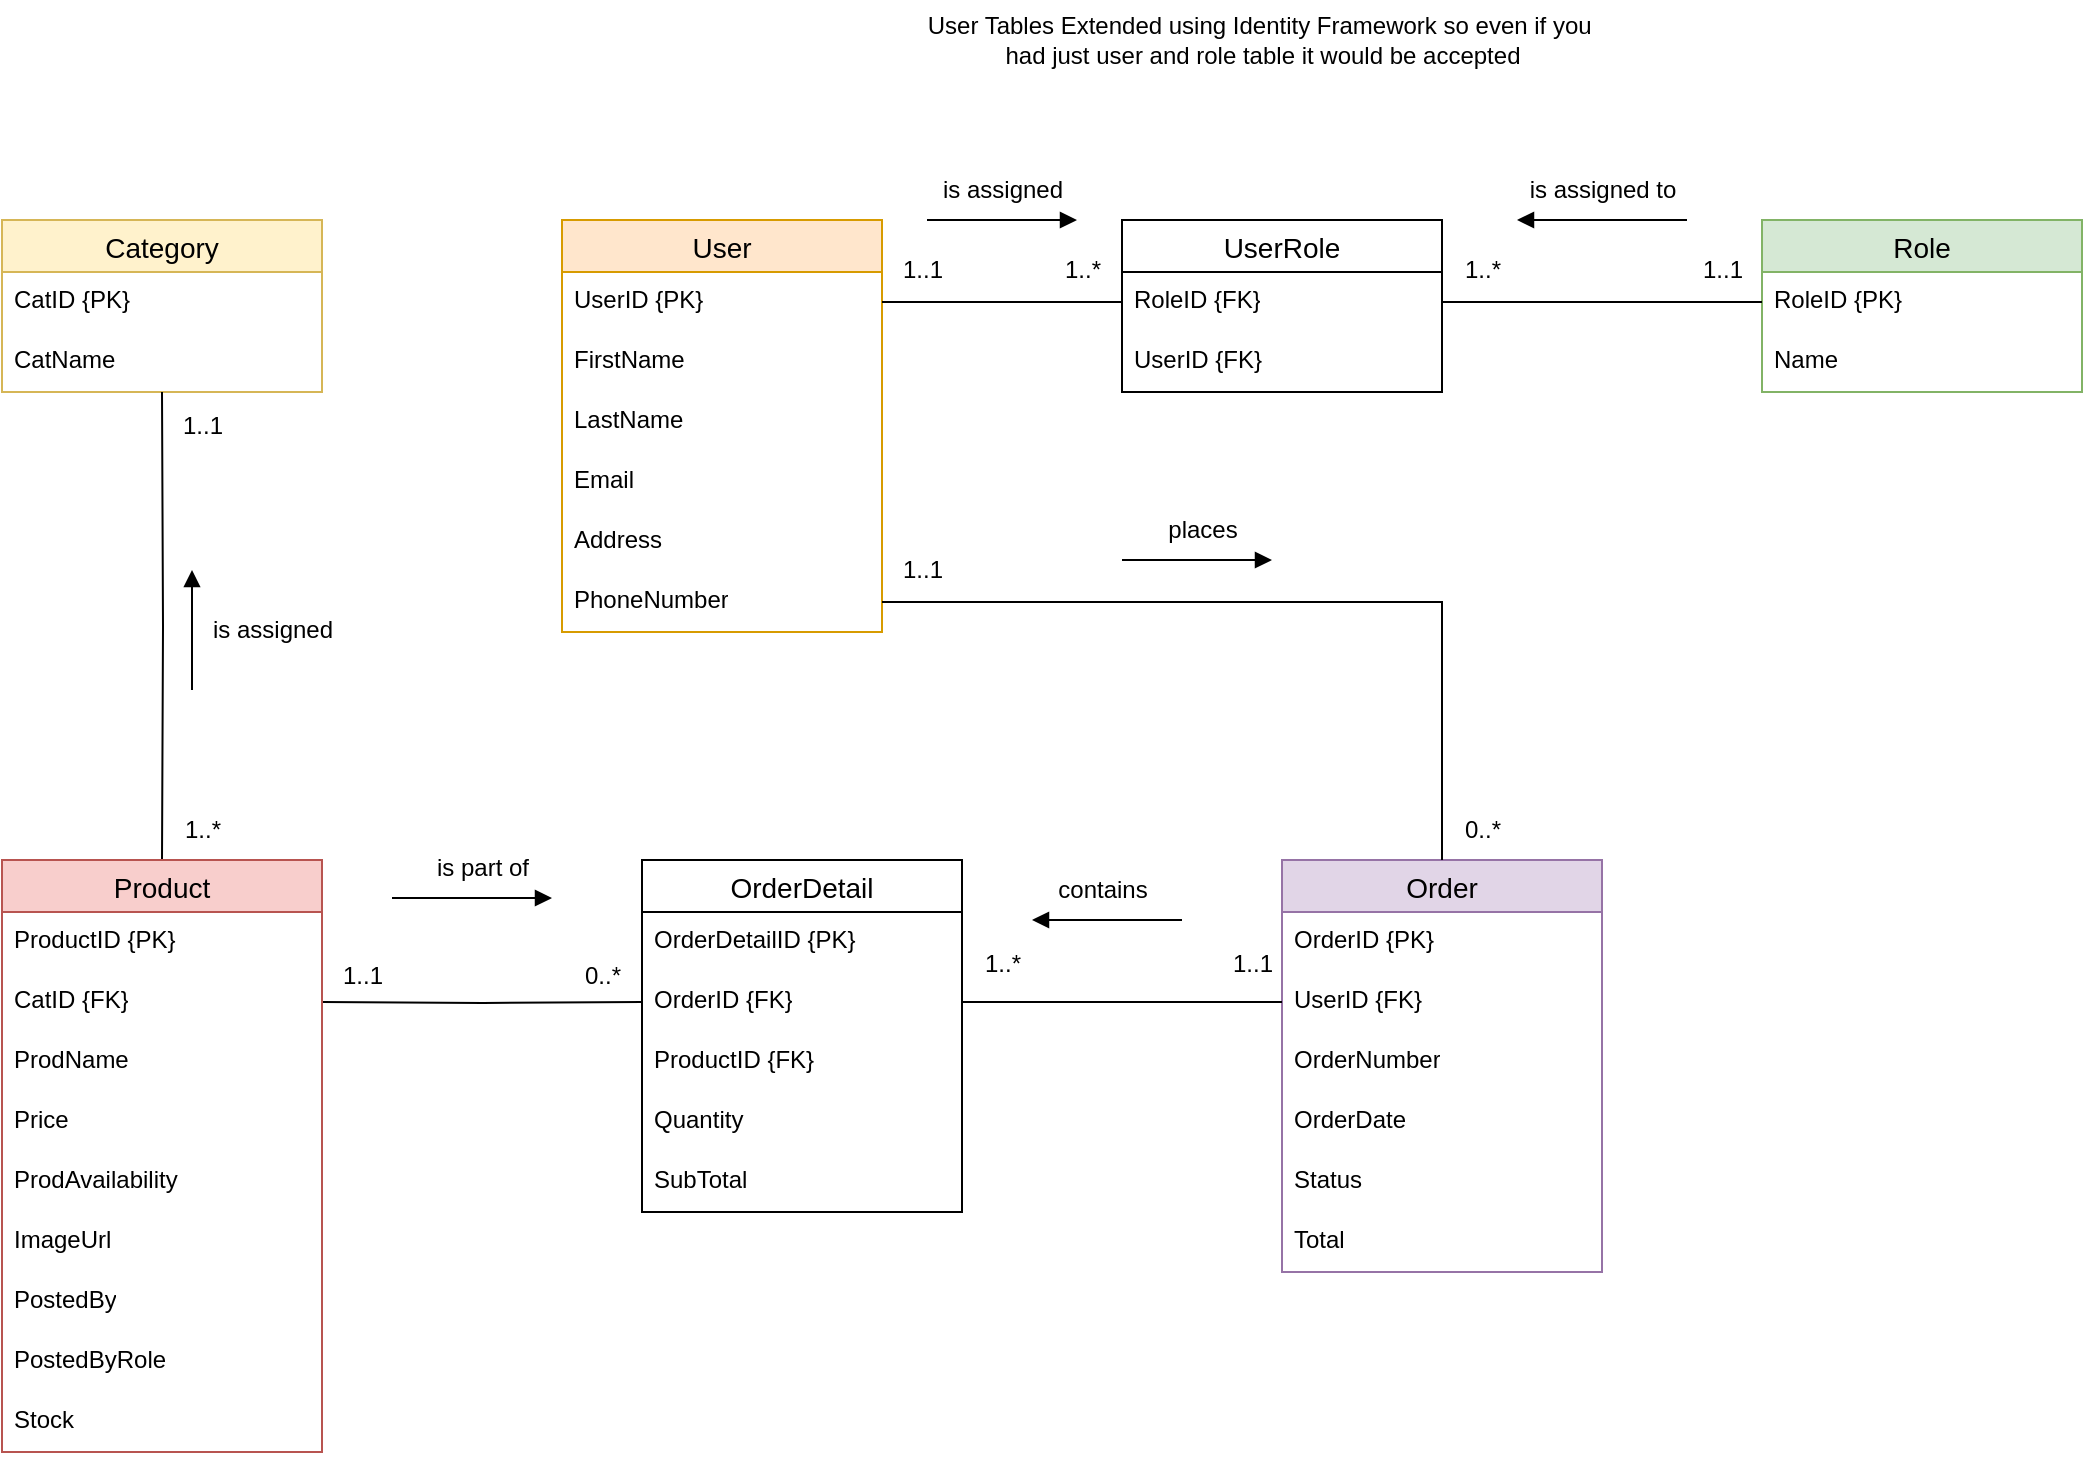 <mxfile version="24.5.1" type="device">
  <diagram name="Page-1" id="HQin5pxcNoRkBJRHi6BE">
    <mxGraphModel dx="1509" dy="880" grid="1" gridSize="10" guides="1" tooltips="1" connect="1" arrows="1" fold="1" page="1" pageScale="1" pageWidth="1169" pageHeight="827" math="0" shadow="0">
      <root>
        <mxCell id="0" />
        <mxCell id="1" parent="0" />
        <mxCell id="Rv81Eie8Nvcv5eHnvDAR-82" value="1..1" style="text;html=1;align=center;verticalAlign=middle;resizable=0;points=[];autosize=1;strokeColor=none;fillColor=none;" vertex="1" parent="1">
          <mxGeometry x="225" y="543" width="40" height="30" as="geometry" />
        </mxCell>
        <mxCell id="Rv81Eie8Nvcv5eHnvDAR-83" value="1..1" style="text;html=1;align=center;verticalAlign=middle;resizable=0;points=[];autosize=1;strokeColor=none;fillColor=none;" vertex="1" parent="1">
          <mxGeometry x="710" y="489" width="40" height="30" as="geometry" />
        </mxCell>
        <mxCell id="Rv81Eie8Nvcv5eHnvDAR-5" value="Category" style="swimlane;fontStyle=0;childLayout=stackLayout;horizontal=1;startSize=26;horizontalStack=0;resizeParent=1;resizeParentMax=0;resizeLast=0;collapsible=1;marginBottom=0;align=center;fontSize=14;fillColor=#fff2cc;strokeColor=#d6b656;" vertex="1" parent="1">
          <mxGeometry x="65" y="180" width="160" height="86" as="geometry" />
        </mxCell>
        <mxCell id="Rv81Eie8Nvcv5eHnvDAR-6" value="CatID {PK}" style="text;strokeColor=none;fillColor=none;spacingLeft=4;spacingRight=4;overflow=hidden;rotatable=0;points=[[0,0.5],[1,0.5]];portConstraint=eastwest;fontSize=12;whiteSpace=wrap;html=1;" vertex="1" parent="Rv81Eie8Nvcv5eHnvDAR-5">
          <mxGeometry y="26" width="160" height="30" as="geometry" />
        </mxCell>
        <mxCell id="Rv81Eie8Nvcv5eHnvDAR-7" value="CatName" style="text;strokeColor=none;fillColor=none;spacingLeft=4;spacingRight=4;overflow=hidden;rotatable=0;points=[[0,0.5],[1,0.5]];portConstraint=eastwest;fontSize=12;whiteSpace=wrap;html=1;" vertex="1" parent="Rv81Eie8Nvcv5eHnvDAR-5">
          <mxGeometry y="56" width="160" height="30" as="geometry" />
        </mxCell>
        <mxCell id="Rv81Eie8Nvcv5eHnvDAR-9" value="Order" style="swimlane;fontStyle=0;childLayout=stackLayout;horizontal=1;startSize=26;horizontalStack=0;resizeParent=1;resizeParentMax=0;resizeLast=0;collapsible=1;marginBottom=0;align=center;fontSize=14;fillColor=#e1d5e7;strokeColor=#9673a6;" vertex="1" parent="1">
          <mxGeometry x="705" y="500" width="160" height="206" as="geometry" />
        </mxCell>
        <mxCell id="Rv81Eie8Nvcv5eHnvDAR-10" value="OrderID {PK}" style="text;strokeColor=none;fillColor=none;spacingLeft=4;spacingRight=4;overflow=hidden;rotatable=0;points=[[0,0.5],[1,0.5]];portConstraint=eastwest;fontSize=12;whiteSpace=wrap;html=1;" vertex="1" parent="Rv81Eie8Nvcv5eHnvDAR-9">
          <mxGeometry y="26" width="160" height="30" as="geometry" />
        </mxCell>
        <mxCell id="Rv81Eie8Nvcv5eHnvDAR-11" value="UserID {FK}" style="text;strokeColor=none;fillColor=none;spacingLeft=4;spacingRight=4;overflow=hidden;rotatable=0;points=[[0,0.5],[1,0.5]];portConstraint=eastwest;fontSize=12;whiteSpace=wrap;html=1;" vertex="1" parent="Rv81Eie8Nvcv5eHnvDAR-9">
          <mxGeometry y="56" width="160" height="30" as="geometry" />
        </mxCell>
        <mxCell id="Rv81Eie8Nvcv5eHnvDAR-40" value="OrderNumber" style="text;strokeColor=none;fillColor=none;spacingLeft=4;spacingRight=4;overflow=hidden;rotatable=0;points=[[0,0.5],[1,0.5]];portConstraint=eastwest;fontSize=12;whiteSpace=wrap;html=1;" vertex="1" parent="Rv81Eie8Nvcv5eHnvDAR-9">
          <mxGeometry y="86" width="160" height="30" as="geometry" />
        </mxCell>
        <mxCell id="Rv81Eie8Nvcv5eHnvDAR-12" value="OrderDate" style="text;strokeColor=none;fillColor=none;spacingLeft=4;spacingRight=4;overflow=hidden;rotatable=0;points=[[0,0.5],[1,0.5]];portConstraint=eastwest;fontSize=12;whiteSpace=wrap;html=1;" vertex="1" parent="Rv81Eie8Nvcv5eHnvDAR-9">
          <mxGeometry y="116" width="160" height="30" as="geometry" />
        </mxCell>
        <mxCell id="Rv81Eie8Nvcv5eHnvDAR-39" value="Status" style="text;strokeColor=none;fillColor=none;spacingLeft=4;spacingRight=4;overflow=hidden;rotatable=0;points=[[0,0.5],[1,0.5]];portConstraint=eastwest;fontSize=12;whiteSpace=wrap;html=1;" vertex="1" parent="Rv81Eie8Nvcv5eHnvDAR-9">
          <mxGeometry y="146" width="160" height="30" as="geometry" />
        </mxCell>
        <mxCell id="Rv81Eie8Nvcv5eHnvDAR-41" value="Total" style="text;strokeColor=none;fillColor=none;spacingLeft=4;spacingRight=4;overflow=hidden;rotatable=0;points=[[0,0.5],[1,0.5]];portConstraint=eastwest;fontSize=12;whiteSpace=wrap;html=1;" vertex="1" parent="Rv81Eie8Nvcv5eHnvDAR-9">
          <mxGeometry y="176" width="160" height="30" as="geometry" />
        </mxCell>
        <mxCell id="Rv81Eie8Nvcv5eHnvDAR-13" value="OrderDetail" style="swimlane;fontStyle=0;childLayout=stackLayout;horizontal=1;startSize=26;horizontalStack=0;resizeParent=1;resizeParentMax=0;resizeLast=0;collapsible=1;marginBottom=0;align=center;fontSize=14;" vertex="1" parent="1">
          <mxGeometry x="385" y="500" width="160" height="176" as="geometry" />
        </mxCell>
        <mxCell id="Rv81Eie8Nvcv5eHnvDAR-14" value="OrderDetailID {PK}" style="text;strokeColor=none;fillColor=none;spacingLeft=4;spacingRight=4;overflow=hidden;rotatable=0;points=[[0,0.5],[1,0.5]];portConstraint=eastwest;fontSize=12;whiteSpace=wrap;html=1;" vertex="1" parent="Rv81Eie8Nvcv5eHnvDAR-13">
          <mxGeometry y="26" width="160" height="30" as="geometry" />
        </mxCell>
        <mxCell id="Rv81Eie8Nvcv5eHnvDAR-15" value="OrderID {FK}" style="text;strokeColor=none;fillColor=none;spacingLeft=4;spacingRight=4;overflow=hidden;rotatable=0;points=[[0,0.5],[1,0.5]];portConstraint=eastwest;fontSize=12;whiteSpace=wrap;html=1;" vertex="1" parent="Rv81Eie8Nvcv5eHnvDAR-13">
          <mxGeometry y="56" width="160" height="30" as="geometry" />
        </mxCell>
        <mxCell id="Rv81Eie8Nvcv5eHnvDAR-16" value="ProductID {FK}" style="text;strokeColor=none;fillColor=none;spacingLeft=4;spacingRight=4;overflow=hidden;rotatable=0;points=[[0,0.5],[1,0.5]];portConstraint=eastwest;fontSize=12;whiteSpace=wrap;html=1;" vertex="1" parent="Rv81Eie8Nvcv5eHnvDAR-13">
          <mxGeometry y="86" width="160" height="30" as="geometry" />
        </mxCell>
        <mxCell id="Rv81Eie8Nvcv5eHnvDAR-80" value="Quantity" style="text;strokeColor=none;fillColor=none;spacingLeft=4;spacingRight=4;overflow=hidden;rotatable=0;points=[[0,0.5],[1,0.5]];portConstraint=eastwest;fontSize=12;whiteSpace=wrap;html=1;" vertex="1" parent="Rv81Eie8Nvcv5eHnvDAR-13">
          <mxGeometry y="116" width="160" height="30" as="geometry" />
        </mxCell>
        <mxCell id="Rv81Eie8Nvcv5eHnvDAR-81" value="SubTotal" style="text;strokeColor=none;fillColor=none;spacingLeft=4;spacingRight=4;overflow=hidden;rotatable=0;points=[[0,0.5],[1,0.5]];portConstraint=eastwest;fontSize=12;whiteSpace=wrap;html=1;" vertex="1" parent="Rv81Eie8Nvcv5eHnvDAR-13">
          <mxGeometry y="146" width="160" height="30" as="geometry" />
        </mxCell>
        <mxCell id="Rv81Eie8Nvcv5eHnvDAR-17" value="User" style="swimlane;fontStyle=0;childLayout=stackLayout;horizontal=1;startSize=26;horizontalStack=0;resizeParent=1;resizeParentMax=0;resizeLast=0;collapsible=1;marginBottom=0;align=center;fontSize=14;fillColor=#ffe6cc;strokeColor=#d79b00;" vertex="1" parent="1">
          <mxGeometry x="345" y="180" width="160" height="206" as="geometry" />
        </mxCell>
        <mxCell id="Rv81Eie8Nvcv5eHnvDAR-18" value="UserID {PK}" style="text;strokeColor=none;fillColor=none;spacingLeft=4;spacingRight=4;overflow=hidden;rotatable=0;points=[[0,0.5],[1,0.5]];portConstraint=eastwest;fontSize=12;whiteSpace=wrap;html=1;" vertex="1" parent="Rv81Eie8Nvcv5eHnvDAR-17">
          <mxGeometry y="26" width="160" height="30" as="geometry" />
        </mxCell>
        <mxCell id="Rv81Eie8Nvcv5eHnvDAR-19" value="FirstName" style="text;strokeColor=none;fillColor=none;spacingLeft=4;spacingRight=4;overflow=hidden;rotatable=0;points=[[0,0.5],[1,0.5]];portConstraint=eastwest;fontSize=12;whiteSpace=wrap;html=1;" vertex="1" parent="Rv81Eie8Nvcv5eHnvDAR-17">
          <mxGeometry y="56" width="160" height="30" as="geometry" />
        </mxCell>
        <mxCell id="Rv81Eie8Nvcv5eHnvDAR-20" value="LastName" style="text;strokeColor=none;fillColor=none;spacingLeft=4;spacingRight=4;overflow=hidden;rotatable=0;points=[[0,0.5],[1,0.5]];portConstraint=eastwest;fontSize=12;whiteSpace=wrap;html=1;" vertex="1" parent="Rv81Eie8Nvcv5eHnvDAR-17">
          <mxGeometry y="86" width="160" height="30" as="geometry" />
        </mxCell>
        <mxCell id="Rv81Eie8Nvcv5eHnvDAR-27" value="Email" style="text;strokeColor=none;fillColor=none;spacingLeft=4;spacingRight=4;overflow=hidden;rotatable=0;points=[[0,0.5],[1,0.5]];portConstraint=eastwest;fontSize=12;whiteSpace=wrap;html=1;" vertex="1" parent="Rv81Eie8Nvcv5eHnvDAR-17">
          <mxGeometry y="116" width="160" height="30" as="geometry" />
        </mxCell>
        <mxCell id="Rv81Eie8Nvcv5eHnvDAR-28" value="Address" style="text;strokeColor=none;fillColor=none;spacingLeft=4;spacingRight=4;overflow=hidden;rotatable=0;points=[[0,0.5],[1,0.5]];portConstraint=eastwest;fontSize=12;whiteSpace=wrap;html=1;" vertex="1" parent="Rv81Eie8Nvcv5eHnvDAR-17">
          <mxGeometry y="146" width="160" height="30" as="geometry" />
        </mxCell>
        <mxCell id="Rv81Eie8Nvcv5eHnvDAR-29" value="PhoneNumber" style="text;strokeColor=none;fillColor=none;spacingLeft=4;spacingRight=4;overflow=hidden;rotatable=0;points=[[0,0.5],[1,0.5]];portConstraint=eastwest;fontSize=12;whiteSpace=wrap;html=1;" vertex="1" parent="Rv81Eie8Nvcv5eHnvDAR-17">
          <mxGeometry y="176" width="160" height="30" as="geometry" />
        </mxCell>
        <mxCell id="Rv81Eie8Nvcv5eHnvDAR-21" value="Role" style="swimlane;fontStyle=0;childLayout=stackLayout;horizontal=1;startSize=26;horizontalStack=0;resizeParent=1;resizeParentMax=0;resizeLast=0;collapsible=1;marginBottom=0;align=center;fontSize=14;fillColor=#d5e8d4;strokeColor=#82b366;" vertex="1" parent="1">
          <mxGeometry x="945" y="180" width="160" height="86" as="geometry" />
        </mxCell>
        <mxCell id="Rv81Eie8Nvcv5eHnvDAR-22" value="RoleID {PK}" style="text;strokeColor=none;fillColor=none;spacingLeft=4;spacingRight=4;overflow=hidden;rotatable=0;points=[[0,0.5],[1,0.5]];portConstraint=eastwest;fontSize=12;whiteSpace=wrap;html=1;" vertex="1" parent="Rv81Eie8Nvcv5eHnvDAR-21">
          <mxGeometry y="26" width="160" height="30" as="geometry" />
        </mxCell>
        <mxCell id="Rv81Eie8Nvcv5eHnvDAR-23" value="Name" style="text;strokeColor=none;fillColor=none;spacingLeft=4;spacingRight=4;overflow=hidden;rotatable=0;points=[[0,0.5],[1,0.5]];portConstraint=eastwest;fontSize=12;whiteSpace=wrap;html=1;" vertex="1" parent="Rv81Eie8Nvcv5eHnvDAR-21">
          <mxGeometry y="56" width="160" height="30" as="geometry" />
        </mxCell>
        <mxCell id="Rv81Eie8Nvcv5eHnvDAR-25" style="edgeStyle=orthogonalEdgeStyle;rounded=0;orthogonalLoop=1;jettySize=auto;html=1;exitX=0.5;exitY=0;exitDx=0;exitDy=0;entryX=0.5;entryY=1;entryDx=0;entryDy=0;endArrow=none;endFill=0;" edge="1" parent="1" target="Rv81Eie8Nvcv5eHnvDAR-5">
          <mxGeometry relative="1" as="geometry">
            <mxPoint x="145" y="500.0" as="sourcePoint" />
            <mxPoint x="145" y="295.61" as="targetPoint" />
          </mxGeometry>
        </mxCell>
        <mxCell id="Rv81Eie8Nvcv5eHnvDAR-26" value="User Tables Extended using Identity Framework so even if you&amp;nbsp;&lt;div&gt;had just user and role table it would be accepted&lt;/div&gt;" style="text;html=1;align=center;verticalAlign=middle;resizable=0;points=[];autosize=1;strokeColor=none;fillColor=none;" vertex="1" parent="1">
          <mxGeometry x="515" y="70" width="360" height="40" as="geometry" />
        </mxCell>
        <mxCell id="Rv81Eie8Nvcv5eHnvDAR-42" style="edgeStyle=orthogonalEdgeStyle;rounded=0;orthogonalLoop=1;jettySize=auto;html=1;exitX=1;exitY=0.5;exitDx=0;exitDy=0;endArrow=none;endFill=0;" edge="1" parent="1" source="Rv81Eie8Nvcv5eHnvDAR-15" target="Rv81Eie8Nvcv5eHnvDAR-11">
          <mxGeometry relative="1" as="geometry" />
        </mxCell>
        <mxCell id="Rv81Eie8Nvcv5eHnvDAR-43" style="edgeStyle=orthogonalEdgeStyle;rounded=0;orthogonalLoop=1;jettySize=auto;html=1;exitX=1;exitY=0.5;exitDx=0;exitDy=0;entryX=0;entryY=0.5;entryDx=0;entryDy=0;endArrow=none;endFill=0;" edge="1" parent="1" target="Rv81Eie8Nvcv5eHnvDAR-15">
          <mxGeometry relative="1" as="geometry">
            <mxPoint x="225" y="571" as="sourcePoint" />
          </mxGeometry>
        </mxCell>
        <mxCell id="Rv81Eie8Nvcv5eHnvDAR-44" style="edgeStyle=orthogonalEdgeStyle;rounded=0;orthogonalLoop=1;jettySize=auto;html=1;exitX=1;exitY=0.5;exitDx=0;exitDy=0;endArrow=none;endFill=0;" edge="1" parent="1" source="Rv81Eie8Nvcv5eHnvDAR-29" target="Rv81Eie8Nvcv5eHnvDAR-9">
          <mxGeometry relative="1" as="geometry" />
        </mxCell>
        <mxCell id="Rv81Eie8Nvcv5eHnvDAR-45" value="UserRole" style="swimlane;fontStyle=0;childLayout=stackLayout;horizontal=1;startSize=26;horizontalStack=0;resizeParent=1;resizeParentMax=0;resizeLast=0;collapsible=1;marginBottom=0;align=center;fontSize=14;" vertex="1" parent="1">
          <mxGeometry x="625" y="180" width="160" height="86" as="geometry" />
        </mxCell>
        <mxCell id="Rv81Eie8Nvcv5eHnvDAR-46" value="RoleID {FK}" style="text;strokeColor=none;fillColor=none;spacingLeft=4;spacingRight=4;overflow=hidden;rotatable=0;points=[[0,0.5],[1,0.5]];portConstraint=eastwest;fontSize=12;whiteSpace=wrap;html=1;" vertex="1" parent="Rv81Eie8Nvcv5eHnvDAR-45">
          <mxGeometry y="26" width="160" height="30" as="geometry" />
        </mxCell>
        <mxCell id="Rv81Eie8Nvcv5eHnvDAR-47" value="UserID {FK}" style="text;strokeColor=none;fillColor=none;spacingLeft=4;spacingRight=4;overflow=hidden;rotatable=0;points=[[0,0.5],[1,0.5]];portConstraint=eastwest;fontSize=12;whiteSpace=wrap;html=1;" vertex="1" parent="Rv81Eie8Nvcv5eHnvDAR-45">
          <mxGeometry y="56" width="160" height="30" as="geometry" />
        </mxCell>
        <mxCell id="Rv81Eie8Nvcv5eHnvDAR-48" style="edgeStyle=orthogonalEdgeStyle;rounded=0;orthogonalLoop=1;jettySize=auto;html=1;exitX=1;exitY=0.5;exitDx=0;exitDy=0;entryX=0;entryY=0.5;entryDx=0;entryDy=0;endArrow=none;endFill=0;" edge="1" parent="1" source="Rv81Eie8Nvcv5eHnvDAR-46" target="Rv81Eie8Nvcv5eHnvDAR-22">
          <mxGeometry relative="1" as="geometry" />
        </mxCell>
        <mxCell id="Rv81Eie8Nvcv5eHnvDAR-49" style="edgeStyle=orthogonalEdgeStyle;rounded=0;orthogonalLoop=1;jettySize=auto;html=1;exitX=1;exitY=0.5;exitDx=0;exitDy=0;entryX=0;entryY=0.5;entryDx=0;entryDy=0;endArrow=none;endFill=0;" edge="1" parent="1" source="Rv81Eie8Nvcv5eHnvDAR-18" target="Rv81Eie8Nvcv5eHnvDAR-46">
          <mxGeometry relative="1" as="geometry" />
        </mxCell>
        <mxCell id="Rv81Eie8Nvcv5eHnvDAR-63" value="" style="group" vertex="1" connectable="0" parent="1">
          <mxGeometry x="260" y="489" width="80" height="30" as="geometry" />
        </mxCell>
        <mxCell id="Rv81Eie8Nvcv5eHnvDAR-55" value="is part of" style="text;html=1;align=center;verticalAlign=middle;resizable=0;points=[];autosize=1;strokeColor=none;fillColor=none;" vertex="1" parent="Rv81Eie8Nvcv5eHnvDAR-63">
          <mxGeometry x="10" width="70" height="30" as="geometry" />
        </mxCell>
        <mxCell id="Rv81Eie8Nvcv5eHnvDAR-62" value="" style="endArrow=block;html=1;rounded=0;endFill=1;" edge="1" parent="Rv81Eie8Nvcv5eHnvDAR-63">
          <mxGeometry relative="1" as="geometry">
            <mxPoint y="30" as="sourcePoint" />
            <mxPoint x="80" y="30" as="targetPoint" />
          </mxGeometry>
        </mxCell>
        <mxCell id="Rv81Eie8Nvcv5eHnvDAR-64" value="" style="group" vertex="1" connectable="0" parent="1">
          <mxGeometry x="580" y="500" width="75" height="30" as="geometry" />
        </mxCell>
        <mxCell id="Rv81Eie8Nvcv5eHnvDAR-54" value="contains" style="text;html=1;align=center;verticalAlign=middle;resizable=0;points=[];autosize=1;strokeColor=none;fillColor=none;" vertex="1" parent="Rv81Eie8Nvcv5eHnvDAR-64">
          <mxGeometry width="70" height="30" as="geometry" />
        </mxCell>
        <mxCell id="Rv81Eie8Nvcv5eHnvDAR-61" value="" style="endArrow=none;html=1;rounded=0;startArrow=block;startFill=1;" edge="1" parent="Rv81Eie8Nvcv5eHnvDAR-64">
          <mxGeometry relative="1" as="geometry">
            <mxPoint y="30" as="sourcePoint" />
            <mxPoint x="75" y="30" as="targetPoint" />
          </mxGeometry>
        </mxCell>
        <mxCell id="Rv81Eie8Nvcv5eHnvDAR-65" value="" style="group" vertex="1" connectable="0" parent="1">
          <mxGeometry x="625" y="320" width="75" height="30" as="geometry" />
        </mxCell>
        <mxCell id="Rv81Eie8Nvcv5eHnvDAR-53" value="places" style="text;html=1;align=center;verticalAlign=middle;resizable=0;points=[];autosize=1;strokeColor=none;fillColor=none;" vertex="1" parent="Rv81Eie8Nvcv5eHnvDAR-65">
          <mxGeometry x="10" width="60" height="30" as="geometry" />
        </mxCell>
        <mxCell id="Rv81Eie8Nvcv5eHnvDAR-57" value="" style="endArrow=block;html=1;rounded=0;endFill=1;" edge="1" parent="Rv81Eie8Nvcv5eHnvDAR-65">
          <mxGeometry relative="1" as="geometry">
            <mxPoint y="30" as="sourcePoint" />
            <mxPoint x="75" y="30" as="targetPoint" />
          </mxGeometry>
        </mxCell>
        <mxCell id="Rv81Eie8Nvcv5eHnvDAR-67" value="" style="group" vertex="1" connectable="0" parent="1">
          <mxGeometry x="525" y="150" width="80" height="30" as="geometry" />
        </mxCell>
        <mxCell id="Rv81Eie8Nvcv5eHnvDAR-51" value="is assigned" style="text;html=1;align=center;verticalAlign=middle;resizable=0;points=[];autosize=1;strokeColor=none;fillColor=none;" vertex="1" parent="Rv81Eie8Nvcv5eHnvDAR-67">
          <mxGeometry width="80" height="30" as="geometry" />
        </mxCell>
        <mxCell id="Rv81Eie8Nvcv5eHnvDAR-59" value="" style="endArrow=block;html=1;rounded=0;endFill=1;" edge="1" parent="Rv81Eie8Nvcv5eHnvDAR-67">
          <mxGeometry relative="1" as="geometry">
            <mxPoint x="2.5" y="30" as="sourcePoint" />
            <mxPoint x="77.5" y="30" as="targetPoint" />
          </mxGeometry>
        </mxCell>
        <mxCell id="Rv81Eie8Nvcv5eHnvDAR-68" value="" style="group" vertex="1" connectable="0" parent="1">
          <mxGeometry x="815" y="150" width="100" height="30" as="geometry" />
        </mxCell>
        <mxCell id="Rv81Eie8Nvcv5eHnvDAR-52" value="is assigned to" style="text;html=1;align=center;verticalAlign=middle;resizable=0;points=[];autosize=1;strokeColor=none;fillColor=none;" vertex="1" parent="Rv81Eie8Nvcv5eHnvDAR-68">
          <mxGeometry width="100" height="30" as="geometry" />
        </mxCell>
        <mxCell id="Rv81Eie8Nvcv5eHnvDAR-60" value="" style="endArrow=none;html=1;rounded=0;startArrow=block;startFill=1;" edge="1" parent="Rv81Eie8Nvcv5eHnvDAR-68">
          <mxGeometry relative="1" as="geometry">
            <mxPoint x="7.5" y="30" as="sourcePoint" />
            <mxPoint x="92.5" y="30" as="targetPoint" />
          </mxGeometry>
        </mxCell>
        <mxCell id="Rv81Eie8Nvcv5eHnvDAR-69" value="0..*" style="text;html=1;align=center;verticalAlign=middle;resizable=0;points=[];autosize=1;strokeColor=none;fillColor=none;" vertex="1" parent="1">
          <mxGeometry x="345" y="543" width="40" height="30" as="geometry" />
        </mxCell>
        <mxCell id="Rv81Eie8Nvcv5eHnvDAR-70" value="1..*" style="text;html=1;align=center;verticalAlign=middle;resizable=0;points=[];autosize=1;strokeColor=none;fillColor=none;" vertex="1" parent="1">
          <mxGeometry x="545" y="537" width="40" height="30" as="geometry" />
        </mxCell>
        <mxCell id="Rv81Eie8Nvcv5eHnvDAR-71" value="1..*" style="text;html=1;align=center;verticalAlign=middle;resizable=0;points=[];autosize=1;strokeColor=none;fillColor=none;" vertex="1" parent="1">
          <mxGeometry x="585" y="190" width="40" height="30" as="geometry" />
        </mxCell>
        <mxCell id="Rv81Eie8Nvcv5eHnvDAR-72" value="1..*" style="text;html=1;align=center;verticalAlign=middle;resizable=0;points=[];autosize=1;strokeColor=none;fillColor=none;" vertex="1" parent="1">
          <mxGeometry x="785" y="190" width="40" height="30" as="geometry" />
        </mxCell>
        <mxCell id="Rv81Eie8Nvcv5eHnvDAR-73" value="1..1" style="text;html=1;align=center;verticalAlign=middle;resizable=0;points=[];autosize=1;strokeColor=none;fillColor=none;" vertex="1" parent="1">
          <mxGeometry x="505" y="190" width="40" height="30" as="geometry" />
        </mxCell>
        <mxCell id="Rv81Eie8Nvcv5eHnvDAR-74" value="1..1" style="text;html=1;align=center;verticalAlign=middle;resizable=0;points=[];autosize=1;strokeColor=none;fillColor=none;" vertex="1" parent="1">
          <mxGeometry x="905" y="190" width="40" height="30" as="geometry" />
        </mxCell>
        <mxCell id="Rv81Eie8Nvcv5eHnvDAR-75" value="1..1" style="text;html=1;align=center;verticalAlign=middle;resizable=0;points=[];autosize=1;strokeColor=none;fillColor=none;" vertex="1" parent="1">
          <mxGeometry x="145" y="268" width="40" height="30" as="geometry" />
        </mxCell>
        <mxCell id="Rv81Eie8Nvcv5eHnvDAR-76" value="1..*" style="text;html=1;align=center;verticalAlign=middle;resizable=0;points=[];autosize=1;strokeColor=none;fillColor=none;" vertex="1" parent="1">
          <mxGeometry x="145" y="470" width="40" height="30" as="geometry" />
        </mxCell>
        <mxCell id="Rv81Eie8Nvcv5eHnvDAR-77" value="0..*" style="text;html=1;align=center;verticalAlign=middle;resizable=0;points=[];autosize=1;strokeColor=none;fillColor=none;" vertex="1" parent="1">
          <mxGeometry x="785" y="470" width="40" height="30" as="geometry" />
        </mxCell>
        <mxCell id="Rv81Eie8Nvcv5eHnvDAR-79" value="1..1" style="text;html=1;align=center;verticalAlign=middle;resizable=0;points=[];autosize=1;strokeColor=none;fillColor=none;" vertex="1" parent="1">
          <mxGeometry x="505" y="340" width="40" height="30" as="geometry" />
        </mxCell>
        <mxCell id="Rv81Eie8Nvcv5eHnvDAR-88" value="Product" style="swimlane;fontStyle=0;childLayout=stackLayout;horizontal=1;startSize=26;horizontalStack=0;resizeParent=1;resizeParentMax=0;resizeLast=0;collapsible=1;marginBottom=0;align=center;fontSize=14;fillColor=#f8cecc;strokeColor=#b85450;" vertex="1" parent="1">
          <mxGeometry x="65" y="500" width="160" height="296" as="geometry" />
        </mxCell>
        <mxCell id="Rv81Eie8Nvcv5eHnvDAR-89" value="ProductID {PK}" style="text;strokeColor=none;fillColor=none;spacingLeft=4;spacingRight=4;overflow=hidden;rotatable=0;points=[[0,0.5],[1,0.5]];portConstraint=eastwest;fontSize=12;whiteSpace=wrap;html=1;" vertex="1" parent="Rv81Eie8Nvcv5eHnvDAR-88">
          <mxGeometry y="26" width="160" height="30" as="geometry" />
        </mxCell>
        <mxCell id="Rv81Eie8Nvcv5eHnvDAR-90" value="CatID {FK}" style="text;strokeColor=none;fillColor=none;spacingLeft=4;spacingRight=4;overflow=hidden;rotatable=0;points=[[0,0.5],[1,0.5]];portConstraint=eastwest;fontSize=12;whiteSpace=wrap;html=1;" vertex="1" parent="Rv81Eie8Nvcv5eHnvDAR-88">
          <mxGeometry y="56" width="160" height="30" as="geometry" />
        </mxCell>
        <mxCell id="Rv81Eie8Nvcv5eHnvDAR-91" value="ProdName" style="text;strokeColor=none;fillColor=none;spacingLeft=4;spacingRight=4;overflow=hidden;rotatable=0;points=[[0,0.5],[1,0.5]];portConstraint=eastwest;fontSize=12;whiteSpace=wrap;html=1;" vertex="1" parent="Rv81Eie8Nvcv5eHnvDAR-88">
          <mxGeometry y="86" width="160" height="30" as="geometry" />
        </mxCell>
        <mxCell id="Rv81Eie8Nvcv5eHnvDAR-92" value="Price" style="text;strokeColor=none;fillColor=none;spacingLeft=4;spacingRight=4;overflow=hidden;rotatable=0;points=[[0,0.5],[1,0.5]];portConstraint=eastwest;fontSize=12;whiteSpace=wrap;html=1;" vertex="1" parent="Rv81Eie8Nvcv5eHnvDAR-88">
          <mxGeometry y="116" width="160" height="30" as="geometry" />
        </mxCell>
        <mxCell id="Rv81Eie8Nvcv5eHnvDAR-93" value="ProdAvailability" style="text;strokeColor=none;fillColor=none;spacingLeft=4;spacingRight=4;overflow=hidden;rotatable=0;points=[[0,0.5],[1,0.5]];portConstraint=eastwest;fontSize=12;whiteSpace=wrap;html=1;" vertex="1" parent="Rv81Eie8Nvcv5eHnvDAR-88">
          <mxGeometry y="146" width="160" height="30" as="geometry" />
        </mxCell>
        <mxCell id="Rv81Eie8Nvcv5eHnvDAR-94" value="ImageUrl" style="text;strokeColor=none;fillColor=none;spacingLeft=4;spacingRight=4;overflow=hidden;rotatable=0;points=[[0,0.5],[1,0.5]];portConstraint=eastwest;fontSize=12;whiteSpace=wrap;html=1;" vertex="1" parent="Rv81Eie8Nvcv5eHnvDAR-88">
          <mxGeometry y="176" width="160" height="30" as="geometry" />
        </mxCell>
        <mxCell id="Rv81Eie8Nvcv5eHnvDAR-95" value="PostedBy" style="text;strokeColor=none;fillColor=none;spacingLeft=4;spacingRight=4;overflow=hidden;rotatable=0;points=[[0,0.5],[1,0.5]];portConstraint=eastwest;fontSize=12;whiteSpace=wrap;html=1;" vertex="1" parent="Rv81Eie8Nvcv5eHnvDAR-88">
          <mxGeometry y="206" width="160" height="30" as="geometry" />
        </mxCell>
        <mxCell id="Rv81Eie8Nvcv5eHnvDAR-96" value="PostedByRole" style="text;strokeColor=none;fillColor=none;spacingLeft=4;spacingRight=4;overflow=hidden;rotatable=0;points=[[0,0.5],[1,0.5]];portConstraint=eastwest;fontSize=12;whiteSpace=wrap;html=1;" vertex="1" parent="Rv81Eie8Nvcv5eHnvDAR-88">
          <mxGeometry y="236" width="160" height="30" as="geometry" />
        </mxCell>
        <mxCell id="Rv81Eie8Nvcv5eHnvDAR-97" value="Stock" style="text;strokeColor=none;fillColor=none;spacingLeft=4;spacingRight=4;overflow=hidden;rotatable=0;points=[[0,0.5],[1,0.5]];portConstraint=eastwest;fontSize=12;whiteSpace=wrap;html=1;" vertex="1" parent="Rv81Eie8Nvcv5eHnvDAR-88">
          <mxGeometry y="266" width="160" height="30" as="geometry" />
        </mxCell>
        <mxCell id="Rv81Eie8Nvcv5eHnvDAR-98" value="" style="group" vertex="1" connectable="0" parent="1">
          <mxGeometry x="160" y="355" width="80" height="60" as="geometry" />
        </mxCell>
        <mxCell id="Rv81Eie8Nvcv5eHnvDAR-50" value="is assigned" style="text;html=1;align=center;verticalAlign=middle;resizable=0;points=[];autosize=1;strokeColor=none;fillColor=none;" vertex="1" parent="Rv81Eie8Nvcv5eHnvDAR-98">
          <mxGeometry y="15" width="80" height="30" as="geometry" />
        </mxCell>
        <mxCell id="Rv81Eie8Nvcv5eHnvDAR-58" value="" style="endArrow=block;html=1;rounded=0;endFill=1;" edge="1" parent="Rv81Eie8Nvcv5eHnvDAR-98">
          <mxGeometry relative="1" as="geometry">
            <mxPoint y="60" as="sourcePoint" />
            <mxPoint as="targetPoint" />
          </mxGeometry>
        </mxCell>
        <mxCell id="Rv81Eie8Nvcv5eHnvDAR-99" value="1..1" style="text;html=1;align=center;verticalAlign=middle;resizable=0;points=[];autosize=1;strokeColor=none;fillColor=none;" vertex="1" parent="1">
          <mxGeometry x="670" y="537" width="40" height="30" as="geometry" />
        </mxCell>
      </root>
    </mxGraphModel>
  </diagram>
</mxfile>
